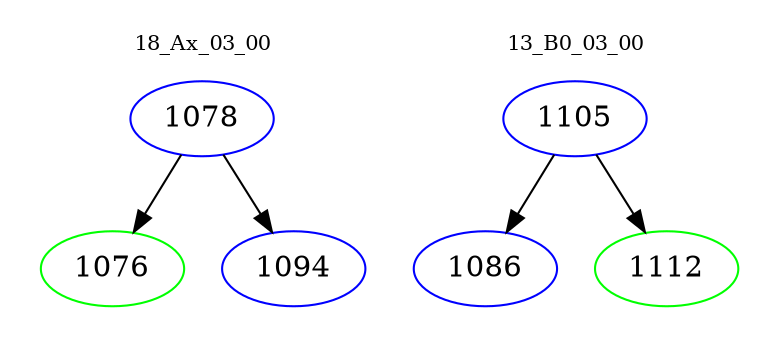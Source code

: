 digraph{
subgraph cluster_0 {
color = white
label = "18_Ax_03_00";
fontsize=10;
T0_1078 [label="1078", color="blue"]
T0_1078 -> T0_1076 [color="black"]
T0_1076 [label="1076", color="green"]
T0_1078 -> T0_1094 [color="black"]
T0_1094 [label="1094", color="blue"]
}
subgraph cluster_1 {
color = white
label = "13_B0_03_00";
fontsize=10;
T1_1105 [label="1105", color="blue"]
T1_1105 -> T1_1086 [color="black"]
T1_1086 [label="1086", color="blue"]
T1_1105 -> T1_1112 [color="black"]
T1_1112 [label="1112", color="green"]
}
}
